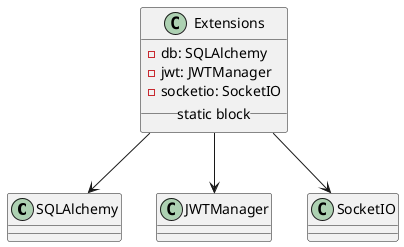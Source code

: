 @startuml SingletonExtensions
class SQLAlchemy
class JWTManager
class SocketIO

class Extensions {
  - db: SQLAlchemy
  - jwt: JWTManager
  - socketio: SocketIO
  __static block__
}
Extensions --> SQLAlchemy
Extensions --> JWTManager
Extensions --> SocketIO
@enduml